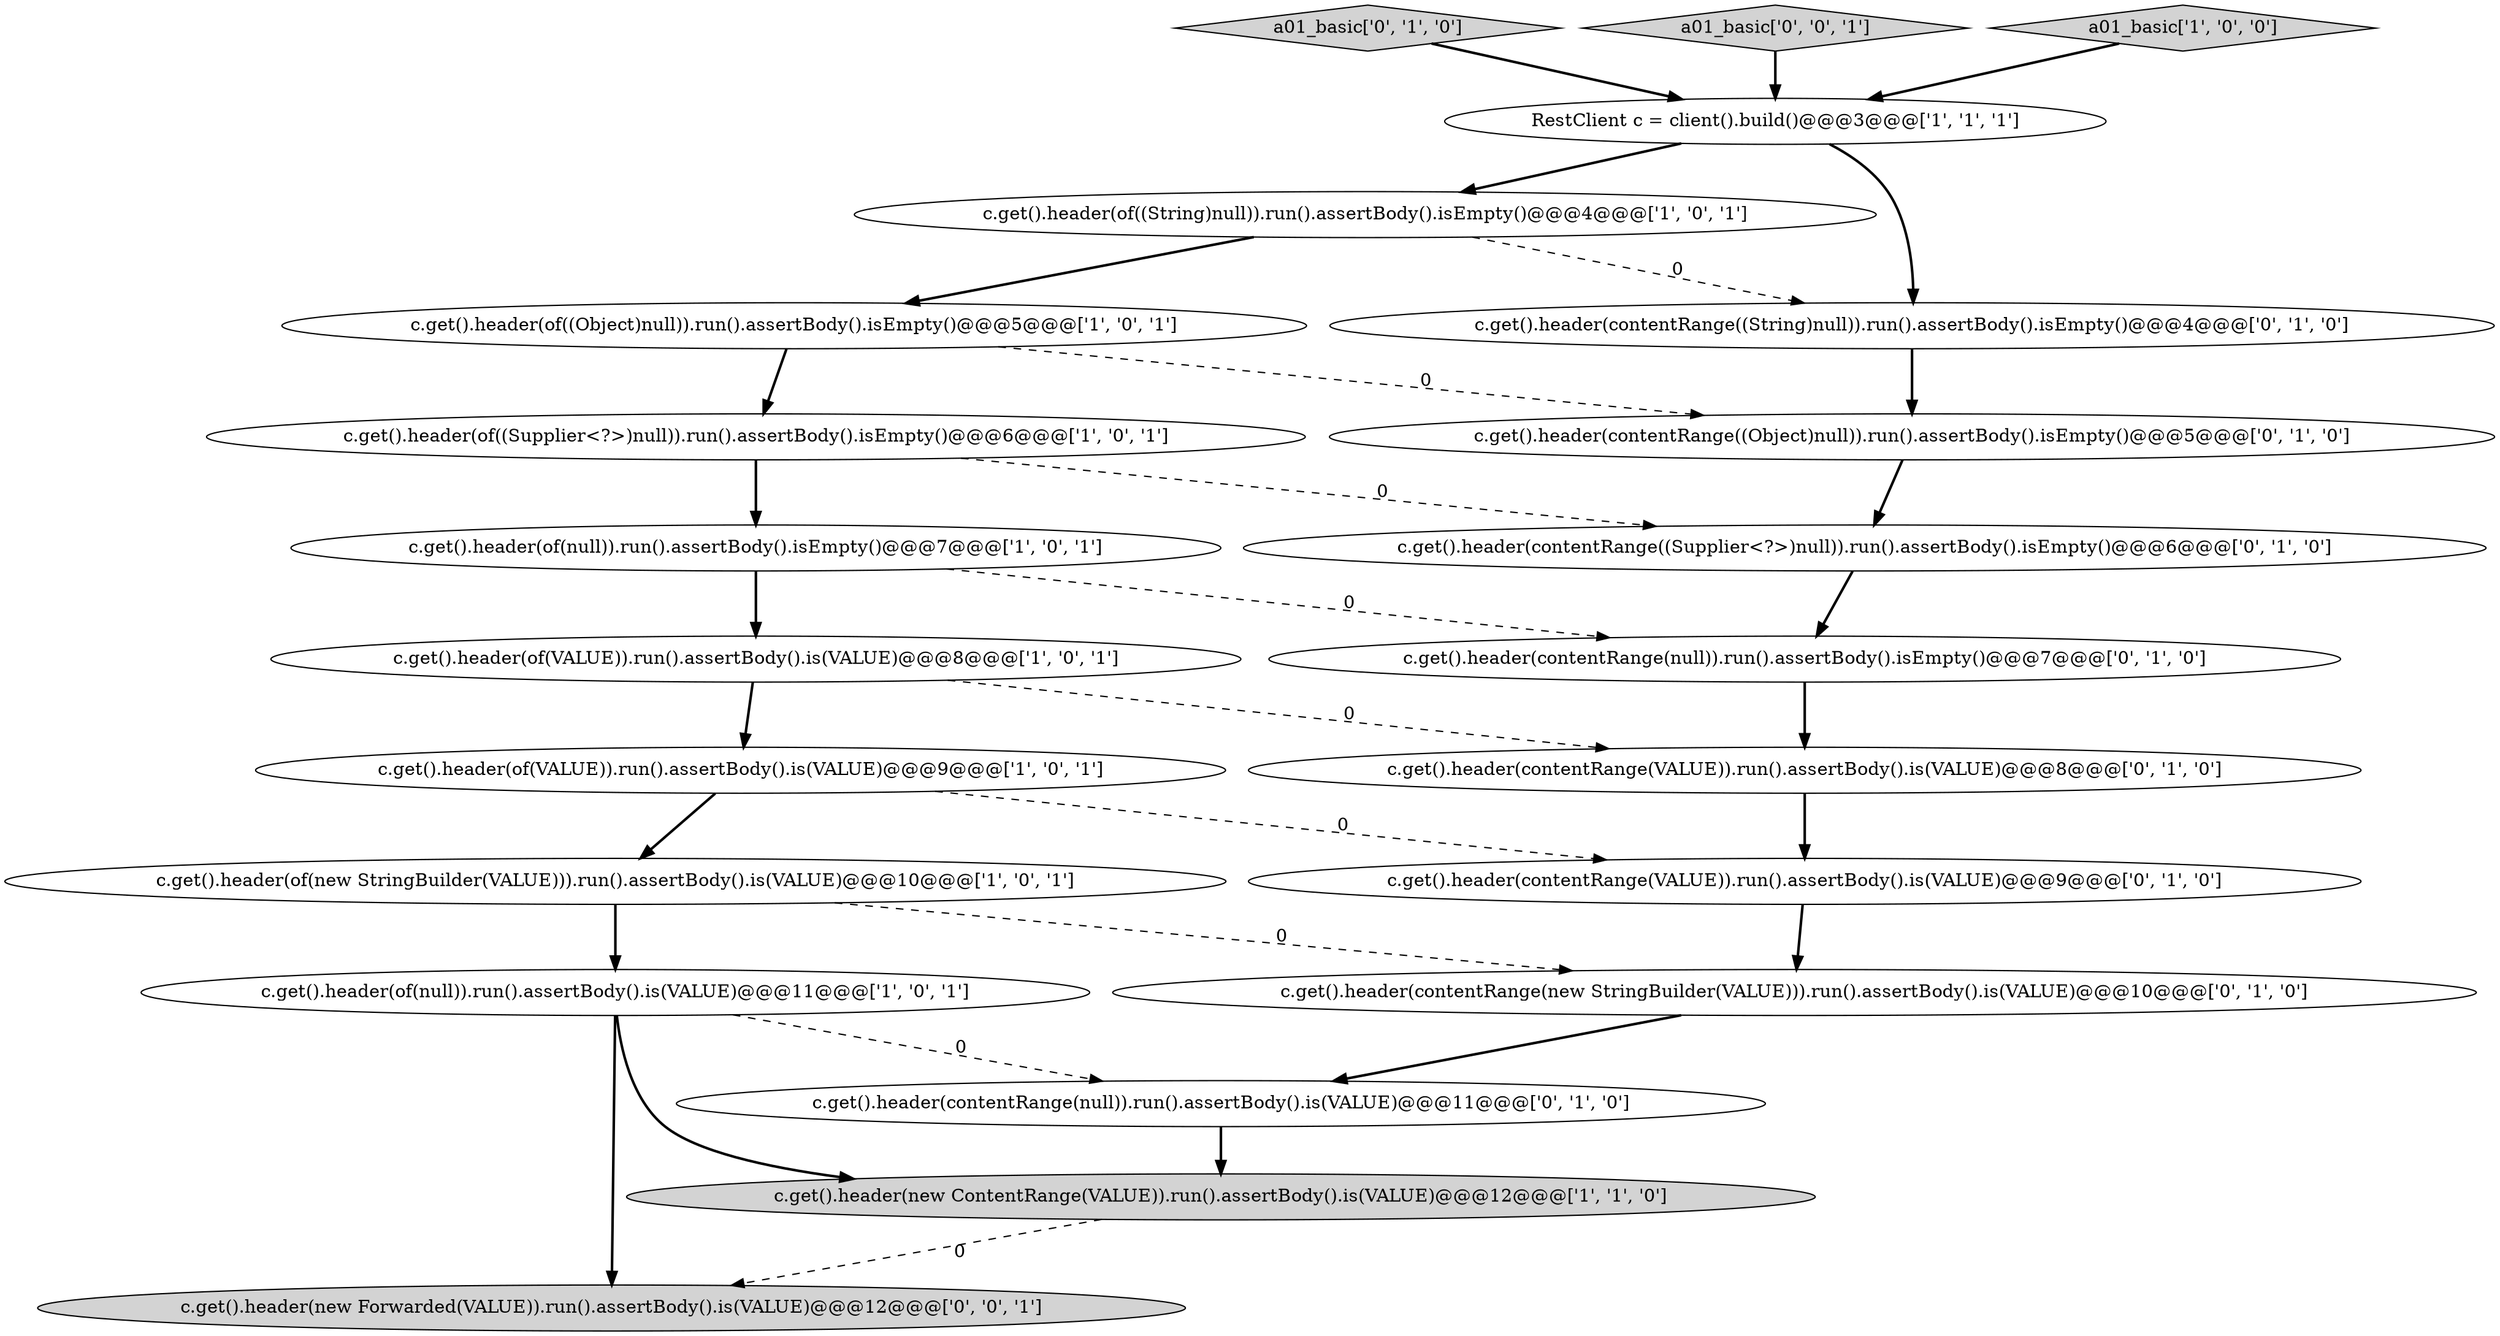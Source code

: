 digraph {
7 [style = filled, label = "c.get().header(of(null)).run().assertBody().isEmpty()@@@7@@@['1', '0', '1']", fillcolor = white, shape = ellipse image = "AAA0AAABBB1BBB"];
1 [style = filled, label = "c.get().header(of(null)).run().assertBody().is(VALUE)@@@11@@@['1', '0', '1']", fillcolor = white, shape = ellipse image = "AAA0AAABBB1BBB"];
10 [style = filled, label = "c.get().header(new ContentRange(VALUE)).run().assertBody().is(VALUE)@@@12@@@['1', '1', '0']", fillcolor = lightgray, shape = ellipse image = "AAA0AAABBB1BBB"];
2 [style = filled, label = "c.get().header(of((String)null)).run().assertBody().isEmpty()@@@4@@@['1', '0', '1']", fillcolor = white, shape = ellipse image = "AAA0AAABBB1BBB"];
17 [style = filled, label = "c.get().header(contentRange(null)).run().assertBody().isEmpty()@@@7@@@['0', '1', '0']", fillcolor = white, shape = ellipse image = "AAA1AAABBB2BBB"];
16 [style = filled, label = "a01_basic['0', '1', '0']", fillcolor = lightgray, shape = diamond image = "AAA0AAABBB2BBB"];
14 [style = filled, label = "c.get().header(contentRange(VALUE)).run().assertBody().is(VALUE)@@@9@@@['0', '1', '0']", fillcolor = white, shape = ellipse image = "AAA1AAABBB2BBB"];
21 [style = filled, label = "a01_basic['0', '0', '1']", fillcolor = lightgray, shape = diamond image = "AAA0AAABBB3BBB"];
12 [style = filled, label = "c.get().header(contentRange((Object)null)).run().assertBody().isEmpty()@@@5@@@['0', '1', '0']", fillcolor = white, shape = ellipse image = "AAA1AAABBB2BBB"];
11 [style = filled, label = "c.get().header(contentRange(new StringBuilder(VALUE))).run().assertBody().is(VALUE)@@@10@@@['0', '1', '0']", fillcolor = white, shape = ellipse image = "AAA1AAABBB2BBB"];
8 [style = filled, label = "c.get().header(of(VALUE)).run().assertBody().is(VALUE)@@@8@@@['1', '0', '1']", fillcolor = white, shape = ellipse image = "AAA0AAABBB1BBB"];
18 [style = filled, label = "c.get().header(contentRange(VALUE)).run().assertBody().is(VALUE)@@@8@@@['0', '1', '0']", fillcolor = white, shape = ellipse image = "AAA1AAABBB2BBB"];
0 [style = filled, label = "c.get().header(of(VALUE)).run().assertBody().is(VALUE)@@@9@@@['1', '0', '1']", fillcolor = white, shape = ellipse image = "AAA0AAABBB1BBB"];
3 [style = filled, label = "c.get().header(of((Object)null)).run().assertBody().isEmpty()@@@5@@@['1', '0', '1']", fillcolor = white, shape = ellipse image = "AAA0AAABBB1BBB"];
6 [style = filled, label = "a01_basic['1', '0', '0']", fillcolor = lightgray, shape = diamond image = "AAA0AAABBB1BBB"];
15 [style = filled, label = "c.get().header(contentRange(null)).run().assertBody().is(VALUE)@@@11@@@['0', '1', '0']", fillcolor = white, shape = ellipse image = "AAA1AAABBB2BBB"];
19 [style = filled, label = "c.get().header(contentRange((String)null)).run().assertBody().isEmpty()@@@4@@@['0', '1', '0']", fillcolor = white, shape = ellipse image = "AAA1AAABBB2BBB"];
4 [style = filled, label = "c.get().header(of((Supplier<?>)null)).run().assertBody().isEmpty()@@@6@@@['1', '0', '1']", fillcolor = white, shape = ellipse image = "AAA0AAABBB1BBB"];
13 [style = filled, label = "c.get().header(contentRange((Supplier<?>)null)).run().assertBody().isEmpty()@@@6@@@['0', '1', '0']", fillcolor = white, shape = ellipse image = "AAA1AAABBB2BBB"];
5 [style = filled, label = "RestClient c = client().build()@@@3@@@['1', '1', '1']", fillcolor = white, shape = ellipse image = "AAA0AAABBB1BBB"];
20 [style = filled, label = "c.get().header(new Forwarded(VALUE)).run().assertBody().is(VALUE)@@@12@@@['0', '0', '1']", fillcolor = lightgray, shape = ellipse image = "AAA0AAABBB3BBB"];
9 [style = filled, label = "c.get().header(of(new StringBuilder(VALUE))).run().assertBody().is(VALUE)@@@10@@@['1', '0', '1']", fillcolor = white, shape = ellipse image = "AAA0AAABBB1BBB"];
5->2 [style = bold, label=""];
5->19 [style = bold, label=""];
9->11 [style = dashed, label="0"];
7->8 [style = bold, label=""];
4->7 [style = bold, label=""];
1->10 [style = bold, label=""];
8->18 [style = dashed, label="0"];
8->0 [style = bold, label=""];
13->17 [style = bold, label=""];
0->9 [style = bold, label=""];
0->14 [style = dashed, label="0"];
11->15 [style = bold, label=""];
14->11 [style = bold, label=""];
12->13 [style = bold, label=""];
2->3 [style = bold, label=""];
7->17 [style = dashed, label="0"];
2->19 [style = dashed, label="0"];
21->5 [style = bold, label=""];
6->5 [style = bold, label=""];
1->15 [style = dashed, label="0"];
16->5 [style = bold, label=""];
4->13 [style = dashed, label="0"];
1->20 [style = bold, label=""];
18->14 [style = bold, label=""];
3->12 [style = dashed, label="0"];
19->12 [style = bold, label=""];
9->1 [style = bold, label=""];
15->10 [style = bold, label=""];
10->20 [style = dashed, label="0"];
3->4 [style = bold, label=""];
17->18 [style = bold, label=""];
}

